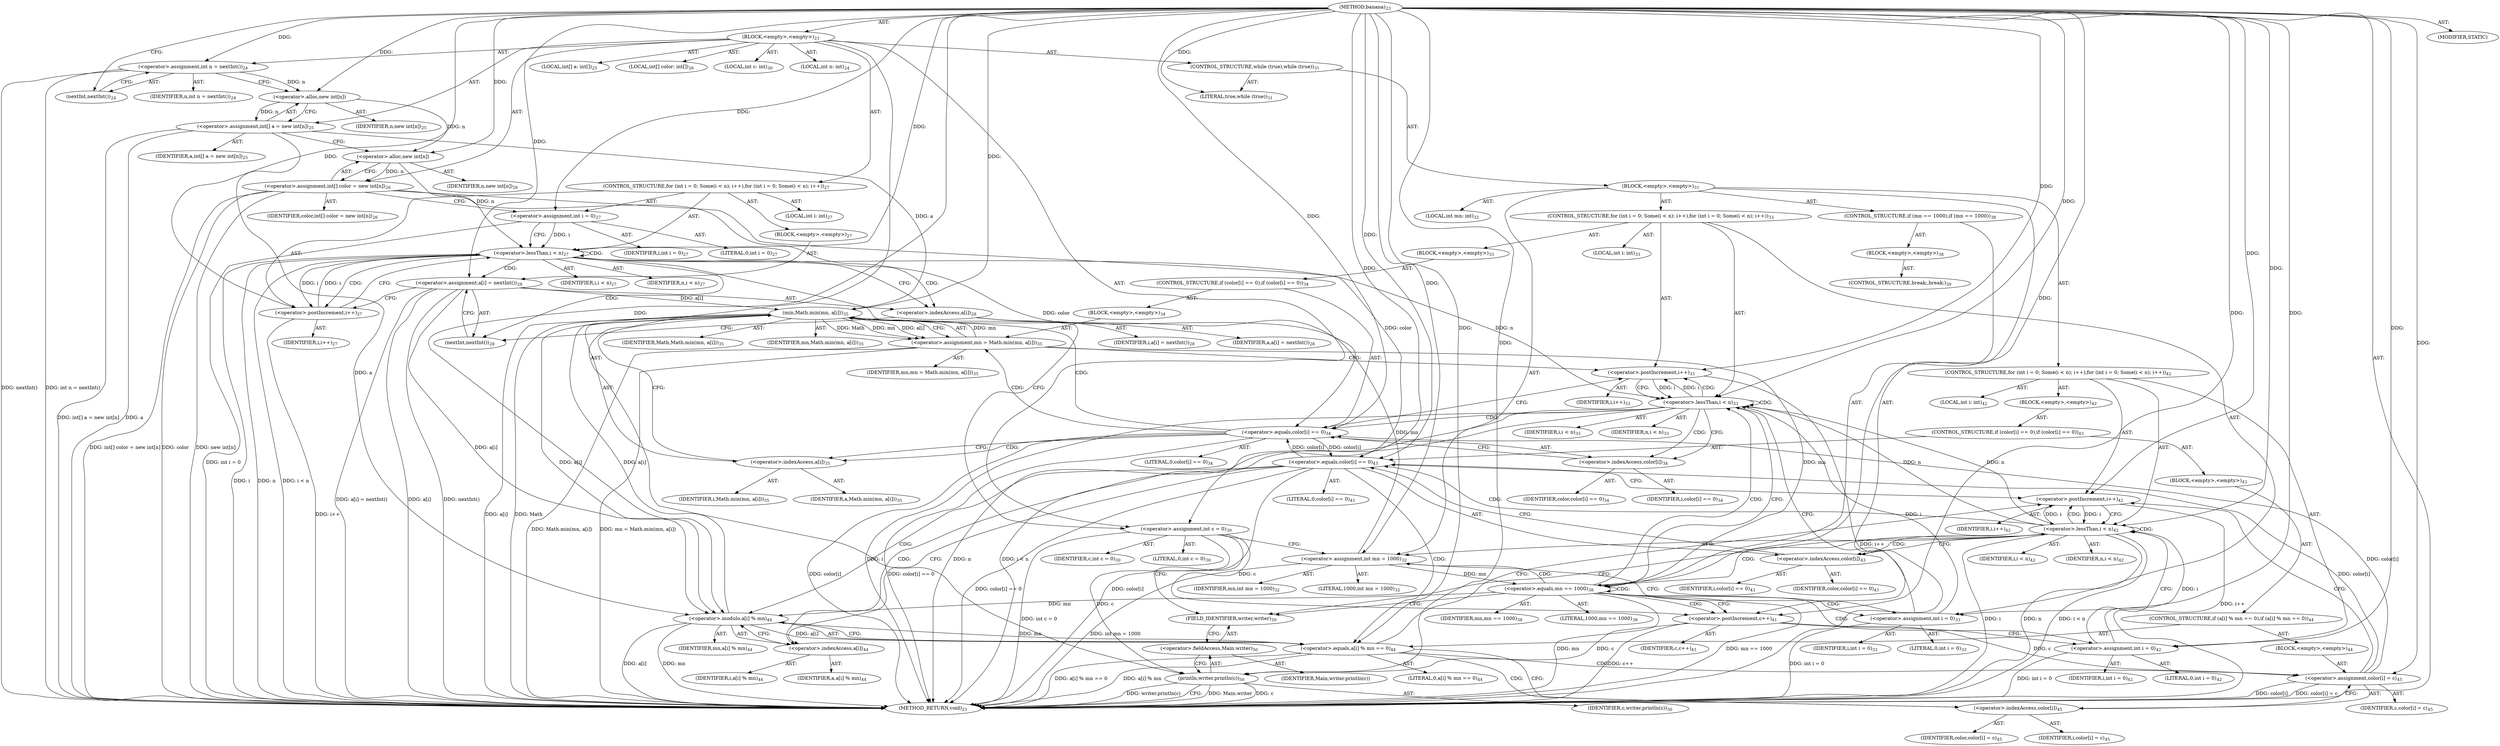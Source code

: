 digraph "banana" {  
"68" [label = <(METHOD,banana)<SUB>23</SUB>> ]
"69" [label = <(BLOCK,&lt;empty&gt;,&lt;empty&gt;)<SUB>23</SUB>> ]
"70" [label = <(LOCAL,int n: int)<SUB>24</SUB>> ]
"71" [label = <(&lt;operator&gt;.assignment,int n = nextInt())<SUB>24</SUB>> ]
"72" [label = <(IDENTIFIER,n,int n = nextInt())<SUB>24</SUB>> ]
"73" [label = <(nextInt,nextInt())<SUB>24</SUB>> ]
"74" [label = <(LOCAL,int[] a: int[])<SUB>25</SUB>> ]
"75" [label = <(&lt;operator&gt;.assignment,int[] a = new int[n])<SUB>25</SUB>> ]
"76" [label = <(IDENTIFIER,a,int[] a = new int[n])<SUB>25</SUB>> ]
"77" [label = <(&lt;operator&gt;.alloc,new int[n])> ]
"78" [label = <(IDENTIFIER,n,new int[n])<SUB>25</SUB>> ]
"79" [label = <(LOCAL,int[] color: int[])<SUB>26</SUB>> ]
"80" [label = <(&lt;operator&gt;.assignment,int[] color = new int[n])<SUB>26</SUB>> ]
"81" [label = <(IDENTIFIER,color,int[] color = new int[n])<SUB>26</SUB>> ]
"82" [label = <(&lt;operator&gt;.alloc,new int[n])> ]
"83" [label = <(IDENTIFIER,n,new int[n])<SUB>26</SUB>> ]
"84" [label = <(CONTROL_STRUCTURE,for (int i = 0; Some(i &lt; n); i++),for (int i = 0; Some(i &lt; n); i++))<SUB>27</SUB>> ]
"85" [label = <(LOCAL,int i: int)<SUB>27</SUB>> ]
"86" [label = <(&lt;operator&gt;.assignment,int i = 0)<SUB>27</SUB>> ]
"87" [label = <(IDENTIFIER,i,int i = 0)<SUB>27</SUB>> ]
"88" [label = <(LITERAL,0,int i = 0)<SUB>27</SUB>> ]
"89" [label = <(&lt;operator&gt;.lessThan,i &lt; n)<SUB>27</SUB>> ]
"90" [label = <(IDENTIFIER,i,i &lt; n)<SUB>27</SUB>> ]
"91" [label = <(IDENTIFIER,n,i &lt; n)<SUB>27</SUB>> ]
"92" [label = <(&lt;operator&gt;.postIncrement,i++)<SUB>27</SUB>> ]
"93" [label = <(IDENTIFIER,i,i++)<SUB>27</SUB>> ]
"94" [label = <(BLOCK,&lt;empty&gt;,&lt;empty&gt;)<SUB>27</SUB>> ]
"95" [label = <(&lt;operator&gt;.assignment,a[i] = nextInt())<SUB>28</SUB>> ]
"96" [label = <(&lt;operator&gt;.indexAccess,a[i])<SUB>28</SUB>> ]
"97" [label = <(IDENTIFIER,a,a[i] = nextInt())<SUB>28</SUB>> ]
"98" [label = <(IDENTIFIER,i,a[i] = nextInt())<SUB>28</SUB>> ]
"99" [label = <(nextInt,nextInt())<SUB>28</SUB>> ]
"100" [label = <(LOCAL,int c: int)<SUB>30</SUB>> ]
"101" [label = <(&lt;operator&gt;.assignment,int c = 0)<SUB>30</SUB>> ]
"102" [label = <(IDENTIFIER,c,int c = 0)<SUB>30</SUB>> ]
"103" [label = <(LITERAL,0,int c = 0)<SUB>30</SUB>> ]
"104" [label = <(CONTROL_STRUCTURE,while (true),while (true))<SUB>31</SUB>> ]
"105" [label = <(LITERAL,true,while (true))<SUB>31</SUB>> ]
"106" [label = <(BLOCK,&lt;empty&gt;,&lt;empty&gt;)<SUB>31</SUB>> ]
"107" [label = <(LOCAL,int mn: int)<SUB>32</SUB>> ]
"108" [label = <(&lt;operator&gt;.assignment,int mn = 1000)<SUB>32</SUB>> ]
"109" [label = <(IDENTIFIER,mn,int mn = 1000)<SUB>32</SUB>> ]
"110" [label = <(LITERAL,1000,int mn = 1000)<SUB>32</SUB>> ]
"111" [label = <(CONTROL_STRUCTURE,for (int i = 0; Some(i &lt; n); i++),for (int i = 0; Some(i &lt; n); i++))<SUB>33</SUB>> ]
"112" [label = <(LOCAL,int i: int)<SUB>33</SUB>> ]
"113" [label = <(&lt;operator&gt;.assignment,int i = 0)<SUB>33</SUB>> ]
"114" [label = <(IDENTIFIER,i,int i = 0)<SUB>33</SUB>> ]
"115" [label = <(LITERAL,0,int i = 0)<SUB>33</SUB>> ]
"116" [label = <(&lt;operator&gt;.lessThan,i &lt; n)<SUB>33</SUB>> ]
"117" [label = <(IDENTIFIER,i,i &lt; n)<SUB>33</SUB>> ]
"118" [label = <(IDENTIFIER,n,i &lt; n)<SUB>33</SUB>> ]
"119" [label = <(&lt;operator&gt;.postIncrement,i++)<SUB>33</SUB>> ]
"120" [label = <(IDENTIFIER,i,i++)<SUB>33</SUB>> ]
"121" [label = <(BLOCK,&lt;empty&gt;,&lt;empty&gt;)<SUB>33</SUB>> ]
"122" [label = <(CONTROL_STRUCTURE,if (color[i] == 0),if (color[i] == 0))<SUB>34</SUB>> ]
"123" [label = <(&lt;operator&gt;.equals,color[i] == 0)<SUB>34</SUB>> ]
"124" [label = <(&lt;operator&gt;.indexAccess,color[i])<SUB>34</SUB>> ]
"125" [label = <(IDENTIFIER,color,color[i] == 0)<SUB>34</SUB>> ]
"126" [label = <(IDENTIFIER,i,color[i] == 0)<SUB>34</SUB>> ]
"127" [label = <(LITERAL,0,color[i] == 0)<SUB>34</SUB>> ]
"128" [label = <(BLOCK,&lt;empty&gt;,&lt;empty&gt;)<SUB>34</SUB>> ]
"129" [label = <(&lt;operator&gt;.assignment,mn = Math.min(mn, a[i]))<SUB>35</SUB>> ]
"130" [label = <(IDENTIFIER,mn,mn = Math.min(mn, a[i]))<SUB>35</SUB>> ]
"131" [label = <(min,Math.min(mn, a[i]))<SUB>35</SUB>> ]
"132" [label = <(IDENTIFIER,Math,Math.min(mn, a[i]))<SUB>35</SUB>> ]
"133" [label = <(IDENTIFIER,mn,Math.min(mn, a[i]))<SUB>35</SUB>> ]
"134" [label = <(&lt;operator&gt;.indexAccess,a[i])<SUB>35</SUB>> ]
"135" [label = <(IDENTIFIER,a,Math.min(mn, a[i]))<SUB>35</SUB>> ]
"136" [label = <(IDENTIFIER,i,Math.min(mn, a[i]))<SUB>35</SUB>> ]
"137" [label = <(CONTROL_STRUCTURE,if (mn == 1000),if (mn == 1000))<SUB>38</SUB>> ]
"138" [label = <(&lt;operator&gt;.equals,mn == 1000)<SUB>38</SUB>> ]
"139" [label = <(IDENTIFIER,mn,mn == 1000)<SUB>38</SUB>> ]
"140" [label = <(LITERAL,1000,mn == 1000)<SUB>38</SUB>> ]
"141" [label = <(BLOCK,&lt;empty&gt;,&lt;empty&gt;)<SUB>38</SUB>> ]
"142" [label = <(CONTROL_STRUCTURE,break;,break;)<SUB>39</SUB>> ]
"143" [label = <(&lt;operator&gt;.postIncrement,c++)<SUB>41</SUB>> ]
"144" [label = <(IDENTIFIER,c,c++)<SUB>41</SUB>> ]
"145" [label = <(CONTROL_STRUCTURE,for (int i = 0; Some(i &lt; n); i++),for (int i = 0; Some(i &lt; n); i++))<SUB>42</SUB>> ]
"146" [label = <(LOCAL,int i: int)<SUB>42</SUB>> ]
"147" [label = <(&lt;operator&gt;.assignment,int i = 0)<SUB>42</SUB>> ]
"148" [label = <(IDENTIFIER,i,int i = 0)<SUB>42</SUB>> ]
"149" [label = <(LITERAL,0,int i = 0)<SUB>42</SUB>> ]
"150" [label = <(&lt;operator&gt;.lessThan,i &lt; n)<SUB>42</SUB>> ]
"151" [label = <(IDENTIFIER,i,i &lt; n)<SUB>42</SUB>> ]
"152" [label = <(IDENTIFIER,n,i &lt; n)<SUB>42</SUB>> ]
"153" [label = <(&lt;operator&gt;.postIncrement,i++)<SUB>42</SUB>> ]
"154" [label = <(IDENTIFIER,i,i++)<SUB>42</SUB>> ]
"155" [label = <(BLOCK,&lt;empty&gt;,&lt;empty&gt;)<SUB>42</SUB>> ]
"156" [label = <(CONTROL_STRUCTURE,if (color[i] == 0),if (color[i] == 0))<SUB>43</SUB>> ]
"157" [label = <(&lt;operator&gt;.equals,color[i] == 0)<SUB>43</SUB>> ]
"158" [label = <(&lt;operator&gt;.indexAccess,color[i])<SUB>43</SUB>> ]
"159" [label = <(IDENTIFIER,color,color[i] == 0)<SUB>43</SUB>> ]
"160" [label = <(IDENTIFIER,i,color[i] == 0)<SUB>43</SUB>> ]
"161" [label = <(LITERAL,0,color[i] == 0)<SUB>43</SUB>> ]
"162" [label = <(BLOCK,&lt;empty&gt;,&lt;empty&gt;)<SUB>43</SUB>> ]
"163" [label = <(CONTROL_STRUCTURE,if (a[i] % mn == 0),if (a[i] % mn == 0))<SUB>44</SUB>> ]
"164" [label = <(&lt;operator&gt;.equals,a[i] % mn == 0)<SUB>44</SUB>> ]
"165" [label = <(&lt;operator&gt;.modulo,a[i] % mn)<SUB>44</SUB>> ]
"166" [label = <(&lt;operator&gt;.indexAccess,a[i])<SUB>44</SUB>> ]
"167" [label = <(IDENTIFIER,a,a[i] % mn)<SUB>44</SUB>> ]
"168" [label = <(IDENTIFIER,i,a[i] % mn)<SUB>44</SUB>> ]
"169" [label = <(IDENTIFIER,mn,a[i] % mn)<SUB>44</SUB>> ]
"170" [label = <(LITERAL,0,a[i] % mn == 0)<SUB>44</SUB>> ]
"171" [label = <(BLOCK,&lt;empty&gt;,&lt;empty&gt;)<SUB>44</SUB>> ]
"172" [label = <(&lt;operator&gt;.assignment,color[i] = c)<SUB>45</SUB>> ]
"173" [label = <(&lt;operator&gt;.indexAccess,color[i])<SUB>45</SUB>> ]
"174" [label = <(IDENTIFIER,color,color[i] = c)<SUB>45</SUB>> ]
"175" [label = <(IDENTIFIER,i,color[i] = c)<SUB>45</SUB>> ]
"176" [label = <(IDENTIFIER,c,color[i] = c)<SUB>45</SUB>> ]
"177" [label = <(println,writer.println(c))<SUB>50</SUB>> ]
"178" [label = <(&lt;operator&gt;.fieldAccess,Main.writer)<SUB>50</SUB>> ]
"179" [label = <(IDENTIFIER,Main,writer.println(c))> ]
"180" [label = <(FIELD_IDENTIFIER,writer,writer)<SUB>50</SUB>> ]
"181" [label = <(IDENTIFIER,c,writer.println(c))<SUB>50</SUB>> ]
"182" [label = <(MODIFIER,STATIC)> ]
"183" [label = <(METHOD_RETURN,void)<SUB>23</SUB>> ]
  "68" -> "69"  [ label = "AST: "] 
  "68" -> "182"  [ label = "AST: "] 
  "68" -> "183"  [ label = "AST: "] 
  "69" -> "70"  [ label = "AST: "] 
  "69" -> "71"  [ label = "AST: "] 
  "69" -> "74"  [ label = "AST: "] 
  "69" -> "75"  [ label = "AST: "] 
  "69" -> "79"  [ label = "AST: "] 
  "69" -> "80"  [ label = "AST: "] 
  "69" -> "84"  [ label = "AST: "] 
  "69" -> "100"  [ label = "AST: "] 
  "69" -> "101"  [ label = "AST: "] 
  "69" -> "104"  [ label = "AST: "] 
  "69" -> "177"  [ label = "AST: "] 
  "71" -> "72"  [ label = "AST: "] 
  "71" -> "73"  [ label = "AST: "] 
  "75" -> "76"  [ label = "AST: "] 
  "75" -> "77"  [ label = "AST: "] 
  "77" -> "78"  [ label = "AST: "] 
  "80" -> "81"  [ label = "AST: "] 
  "80" -> "82"  [ label = "AST: "] 
  "82" -> "83"  [ label = "AST: "] 
  "84" -> "85"  [ label = "AST: "] 
  "84" -> "86"  [ label = "AST: "] 
  "84" -> "89"  [ label = "AST: "] 
  "84" -> "92"  [ label = "AST: "] 
  "84" -> "94"  [ label = "AST: "] 
  "86" -> "87"  [ label = "AST: "] 
  "86" -> "88"  [ label = "AST: "] 
  "89" -> "90"  [ label = "AST: "] 
  "89" -> "91"  [ label = "AST: "] 
  "92" -> "93"  [ label = "AST: "] 
  "94" -> "95"  [ label = "AST: "] 
  "95" -> "96"  [ label = "AST: "] 
  "95" -> "99"  [ label = "AST: "] 
  "96" -> "97"  [ label = "AST: "] 
  "96" -> "98"  [ label = "AST: "] 
  "101" -> "102"  [ label = "AST: "] 
  "101" -> "103"  [ label = "AST: "] 
  "104" -> "105"  [ label = "AST: "] 
  "104" -> "106"  [ label = "AST: "] 
  "106" -> "107"  [ label = "AST: "] 
  "106" -> "108"  [ label = "AST: "] 
  "106" -> "111"  [ label = "AST: "] 
  "106" -> "137"  [ label = "AST: "] 
  "106" -> "143"  [ label = "AST: "] 
  "106" -> "145"  [ label = "AST: "] 
  "108" -> "109"  [ label = "AST: "] 
  "108" -> "110"  [ label = "AST: "] 
  "111" -> "112"  [ label = "AST: "] 
  "111" -> "113"  [ label = "AST: "] 
  "111" -> "116"  [ label = "AST: "] 
  "111" -> "119"  [ label = "AST: "] 
  "111" -> "121"  [ label = "AST: "] 
  "113" -> "114"  [ label = "AST: "] 
  "113" -> "115"  [ label = "AST: "] 
  "116" -> "117"  [ label = "AST: "] 
  "116" -> "118"  [ label = "AST: "] 
  "119" -> "120"  [ label = "AST: "] 
  "121" -> "122"  [ label = "AST: "] 
  "122" -> "123"  [ label = "AST: "] 
  "122" -> "128"  [ label = "AST: "] 
  "123" -> "124"  [ label = "AST: "] 
  "123" -> "127"  [ label = "AST: "] 
  "124" -> "125"  [ label = "AST: "] 
  "124" -> "126"  [ label = "AST: "] 
  "128" -> "129"  [ label = "AST: "] 
  "129" -> "130"  [ label = "AST: "] 
  "129" -> "131"  [ label = "AST: "] 
  "131" -> "132"  [ label = "AST: "] 
  "131" -> "133"  [ label = "AST: "] 
  "131" -> "134"  [ label = "AST: "] 
  "134" -> "135"  [ label = "AST: "] 
  "134" -> "136"  [ label = "AST: "] 
  "137" -> "138"  [ label = "AST: "] 
  "137" -> "141"  [ label = "AST: "] 
  "138" -> "139"  [ label = "AST: "] 
  "138" -> "140"  [ label = "AST: "] 
  "141" -> "142"  [ label = "AST: "] 
  "143" -> "144"  [ label = "AST: "] 
  "145" -> "146"  [ label = "AST: "] 
  "145" -> "147"  [ label = "AST: "] 
  "145" -> "150"  [ label = "AST: "] 
  "145" -> "153"  [ label = "AST: "] 
  "145" -> "155"  [ label = "AST: "] 
  "147" -> "148"  [ label = "AST: "] 
  "147" -> "149"  [ label = "AST: "] 
  "150" -> "151"  [ label = "AST: "] 
  "150" -> "152"  [ label = "AST: "] 
  "153" -> "154"  [ label = "AST: "] 
  "155" -> "156"  [ label = "AST: "] 
  "156" -> "157"  [ label = "AST: "] 
  "156" -> "162"  [ label = "AST: "] 
  "157" -> "158"  [ label = "AST: "] 
  "157" -> "161"  [ label = "AST: "] 
  "158" -> "159"  [ label = "AST: "] 
  "158" -> "160"  [ label = "AST: "] 
  "162" -> "163"  [ label = "AST: "] 
  "163" -> "164"  [ label = "AST: "] 
  "163" -> "171"  [ label = "AST: "] 
  "164" -> "165"  [ label = "AST: "] 
  "164" -> "170"  [ label = "AST: "] 
  "165" -> "166"  [ label = "AST: "] 
  "165" -> "169"  [ label = "AST: "] 
  "166" -> "167"  [ label = "AST: "] 
  "166" -> "168"  [ label = "AST: "] 
  "171" -> "172"  [ label = "AST: "] 
  "172" -> "173"  [ label = "AST: "] 
  "172" -> "176"  [ label = "AST: "] 
  "173" -> "174"  [ label = "AST: "] 
  "173" -> "175"  [ label = "AST: "] 
  "177" -> "178"  [ label = "AST: "] 
  "177" -> "181"  [ label = "AST: "] 
  "178" -> "179"  [ label = "AST: "] 
  "178" -> "180"  [ label = "AST: "] 
  "71" -> "77"  [ label = "CFG: "] 
  "75" -> "82"  [ label = "CFG: "] 
  "80" -> "86"  [ label = "CFG: "] 
  "101" -> "108"  [ label = "CFG: "] 
  "101" -> "180"  [ label = "CFG: "] 
  "177" -> "183"  [ label = "CFG: "] 
  "73" -> "71"  [ label = "CFG: "] 
  "77" -> "75"  [ label = "CFG: "] 
  "82" -> "80"  [ label = "CFG: "] 
  "86" -> "89"  [ label = "CFG: "] 
  "89" -> "96"  [ label = "CFG: "] 
  "89" -> "101"  [ label = "CFG: "] 
  "92" -> "89"  [ label = "CFG: "] 
  "178" -> "177"  [ label = "CFG: "] 
  "95" -> "92"  [ label = "CFG: "] 
  "108" -> "113"  [ label = "CFG: "] 
  "143" -> "147"  [ label = "CFG: "] 
  "180" -> "178"  [ label = "CFG: "] 
  "96" -> "99"  [ label = "CFG: "] 
  "99" -> "95"  [ label = "CFG: "] 
  "113" -> "116"  [ label = "CFG: "] 
  "116" -> "124"  [ label = "CFG: "] 
  "116" -> "138"  [ label = "CFG: "] 
  "119" -> "116"  [ label = "CFG: "] 
  "138" -> "180"  [ label = "CFG: "] 
  "138" -> "143"  [ label = "CFG: "] 
  "147" -> "150"  [ label = "CFG: "] 
  "150" -> "108"  [ label = "CFG: "] 
  "150" -> "180"  [ label = "CFG: "] 
  "150" -> "158"  [ label = "CFG: "] 
  "153" -> "150"  [ label = "CFG: "] 
  "123" -> "134"  [ label = "CFG: "] 
  "123" -> "119"  [ label = "CFG: "] 
  "157" -> "166"  [ label = "CFG: "] 
  "157" -> "153"  [ label = "CFG: "] 
  "124" -> "123"  [ label = "CFG: "] 
  "129" -> "119"  [ label = "CFG: "] 
  "158" -> "157"  [ label = "CFG: "] 
  "131" -> "129"  [ label = "CFG: "] 
  "164" -> "173"  [ label = "CFG: "] 
  "164" -> "153"  [ label = "CFG: "] 
  "134" -> "131"  [ label = "CFG: "] 
  "165" -> "164"  [ label = "CFG: "] 
  "172" -> "153"  [ label = "CFG: "] 
  "166" -> "165"  [ label = "CFG: "] 
  "173" -> "172"  [ label = "CFG: "] 
  "68" -> "73"  [ label = "CFG: "] 
  "71" -> "183"  [ label = "DDG: nextInt()"] 
  "71" -> "183"  [ label = "DDG: int n = nextInt()"] 
  "75" -> "183"  [ label = "DDG: a"] 
  "75" -> "183"  [ label = "DDG: int[] a = new int[n]"] 
  "80" -> "183"  [ label = "DDG: color"] 
  "80" -> "183"  [ label = "DDG: new int[n]"] 
  "80" -> "183"  [ label = "DDG: int[] color = new int[n]"] 
  "86" -> "183"  [ label = "DDG: int i = 0"] 
  "89" -> "183"  [ label = "DDG: i"] 
  "89" -> "183"  [ label = "DDG: n"] 
  "89" -> "183"  [ label = "DDG: i &lt; n"] 
  "101" -> "183"  [ label = "DDG: int c = 0"] 
  "108" -> "183"  [ label = "DDG: int mn = 1000"] 
  "113" -> "183"  [ label = "DDG: int i = 0"] 
  "116" -> "183"  [ label = "DDG: i"] 
  "116" -> "183"  [ label = "DDG: n"] 
  "116" -> "183"  [ label = "DDG: i &lt; n"] 
  "138" -> "183"  [ label = "DDG: mn"] 
  "138" -> "183"  [ label = "DDG: mn == 1000"] 
  "143" -> "183"  [ label = "DDG: c++"] 
  "147" -> "183"  [ label = "DDG: int i = 0"] 
  "150" -> "183"  [ label = "DDG: i"] 
  "150" -> "183"  [ label = "DDG: n"] 
  "150" -> "183"  [ label = "DDG: i &lt; n"] 
  "157" -> "183"  [ label = "DDG: color[i]"] 
  "157" -> "183"  [ label = "DDG: color[i] == 0"] 
  "165" -> "183"  [ label = "DDG: a[i]"] 
  "165" -> "183"  [ label = "DDG: mn"] 
  "164" -> "183"  [ label = "DDG: a[i] % mn"] 
  "164" -> "183"  [ label = "DDG: a[i] % mn == 0"] 
  "172" -> "183"  [ label = "DDG: color[i]"] 
  "172" -> "183"  [ label = "DDG: color[i] = c"] 
  "153" -> "183"  [ label = "DDG: i++"] 
  "177" -> "183"  [ label = "DDG: Main.writer"] 
  "177" -> "183"  [ label = "DDG: c"] 
  "177" -> "183"  [ label = "DDG: writer.println(c)"] 
  "123" -> "183"  [ label = "DDG: color[i]"] 
  "123" -> "183"  [ label = "DDG: color[i] == 0"] 
  "131" -> "183"  [ label = "DDG: a[i]"] 
  "129" -> "183"  [ label = "DDG: Math.min(mn, a[i])"] 
  "129" -> "183"  [ label = "DDG: mn = Math.min(mn, a[i])"] 
  "119" -> "183"  [ label = "DDG: i++"] 
  "95" -> "183"  [ label = "DDG: a[i]"] 
  "95" -> "183"  [ label = "DDG: nextInt()"] 
  "95" -> "183"  [ label = "DDG: a[i] = nextInt()"] 
  "92" -> "183"  [ label = "DDG: i++"] 
  "131" -> "183"  [ label = "DDG: Math"] 
  "68" -> "71"  [ label = "DDG: "] 
  "77" -> "75"  [ label = "DDG: n"] 
  "82" -> "80"  [ label = "DDG: n"] 
  "68" -> "101"  [ label = "DDG: "] 
  "68" -> "86"  [ label = "DDG: "] 
  "68" -> "105"  [ label = "DDG: "] 
  "101" -> "177"  [ label = "DDG: c"] 
  "143" -> "177"  [ label = "DDG: c"] 
  "68" -> "177"  [ label = "DDG: "] 
  "71" -> "77"  [ label = "DDG: n"] 
  "68" -> "77"  [ label = "DDG: "] 
  "77" -> "82"  [ label = "DDG: n"] 
  "68" -> "82"  [ label = "DDG: "] 
  "86" -> "89"  [ label = "DDG: i"] 
  "92" -> "89"  [ label = "DDG: i"] 
  "68" -> "89"  [ label = "DDG: "] 
  "82" -> "89"  [ label = "DDG: n"] 
  "89" -> "92"  [ label = "DDG: i"] 
  "68" -> "92"  [ label = "DDG: "] 
  "68" -> "95"  [ label = "DDG: "] 
  "68" -> "108"  [ label = "DDG: "] 
  "68" -> "113"  [ label = "DDG: "] 
  "101" -> "143"  [ label = "DDG: c"] 
  "68" -> "143"  [ label = "DDG: "] 
  "68" -> "147"  [ label = "DDG: "] 
  "113" -> "116"  [ label = "DDG: i"] 
  "119" -> "116"  [ label = "DDG: i"] 
  "68" -> "116"  [ label = "DDG: "] 
  "89" -> "116"  [ label = "DDG: n"] 
  "150" -> "116"  [ label = "DDG: n"] 
  "116" -> "119"  [ label = "DDG: i"] 
  "68" -> "119"  [ label = "DDG: "] 
  "108" -> "138"  [ label = "DDG: mn"] 
  "129" -> "138"  [ label = "DDG: mn"] 
  "68" -> "138"  [ label = "DDG: "] 
  "147" -> "150"  [ label = "DDG: i"] 
  "153" -> "150"  [ label = "DDG: i"] 
  "68" -> "150"  [ label = "DDG: "] 
  "116" -> "150"  [ label = "DDG: n"] 
  "150" -> "153"  [ label = "DDG: i"] 
  "68" -> "153"  [ label = "DDG: "] 
  "80" -> "123"  [ label = "DDG: color"] 
  "157" -> "123"  [ label = "DDG: color[i]"] 
  "172" -> "123"  [ label = "DDG: color[i]"] 
  "68" -> "123"  [ label = "DDG: "] 
  "131" -> "129"  [ label = "DDG: Math"] 
  "131" -> "129"  [ label = "DDG: mn"] 
  "131" -> "129"  [ label = "DDG: a[i]"] 
  "80" -> "157"  [ label = "DDG: color"] 
  "172" -> "157"  [ label = "DDG: color[i]"] 
  "123" -> "157"  [ label = "DDG: color[i]"] 
  "68" -> "157"  [ label = "DDG: "] 
  "68" -> "131"  [ label = "DDG: "] 
  "108" -> "131"  [ label = "DDG: mn"] 
  "129" -> "131"  [ label = "DDG: mn"] 
  "75" -> "131"  [ label = "DDG: a"] 
  "165" -> "131"  [ label = "DDG: a[i]"] 
  "95" -> "131"  [ label = "DDG: a[i]"] 
  "165" -> "164"  [ label = "DDG: a[i]"] 
  "165" -> "164"  [ label = "DDG: mn"] 
  "68" -> "164"  [ label = "DDG: "] 
  "143" -> "172"  [ label = "DDG: c"] 
  "68" -> "172"  [ label = "DDG: "] 
  "75" -> "165"  [ label = "DDG: a"] 
  "131" -> "165"  [ label = "DDG: a[i]"] 
  "95" -> "165"  [ label = "DDG: a[i]"] 
  "138" -> "165"  [ label = "DDG: mn"] 
  "68" -> "165"  [ label = "DDG: "] 
  "89" -> "96"  [ label = "CDG: "] 
  "89" -> "89"  [ label = "CDG: "] 
  "89" -> "99"  [ label = "CDG: "] 
  "89" -> "95"  [ label = "CDG: "] 
  "89" -> "92"  [ label = "CDG: "] 
  "116" -> "116"  [ label = "CDG: "] 
  "116" -> "119"  [ label = "CDG: "] 
  "116" -> "123"  [ label = "CDG: "] 
  "116" -> "124"  [ label = "CDG: "] 
  "138" -> "150"  [ label = "CDG: "] 
  "138" -> "143"  [ label = "CDG: "] 
  "138" -> "147"  [ label = "CDG: "] 
  "138" -> "113"  [ label = "CDG: "] 
  "138" -> "116"  [ label = "CDG: "] 
  "138" -> "138"  [ label = "CDG: "] 
  "138" -> "108"  [ label = "CDG: "] 
  "150" -> "150"  [ label = "CDG: "] 
  "150" -> "153"  [ label = "CDG: "] 
  "150" -> "157"  [ label = "CDG: "] 
  "150" -> "158"  [ label = "CDG: "] 
  "123" -> "131"  [ label = "CDG: "] 
  "123" -> "129"  [ label = "CDG: "] 
  "123" -> "134"  [ label = "CDG: "] 
  "157" -> "166"  [ label = "CDG: "] 
  "157" -> "165"  [ label = "CDG: "] 
  "157" -> "164"  [ label = "CDG: "] 
  "164" -> "173"  [ label = "CDG: "] 
  "164" -> "172"  [ label = "CDG: "] 
}

